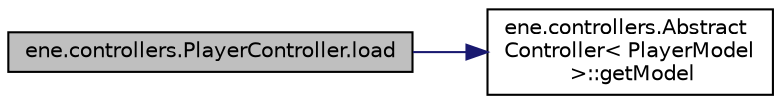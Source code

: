 digraph "ene.controllers.PlayerController.load"
{
  bgcolor="transparent";
  edge [fontname="Helvetica",fontsize="10",labelfontname="Helvetica",labelfontsize="10"];
  node [fontname="Helvetica",fontsize="10",shape=record];
  rankdir="LR";
  Node3 [label="ene.controllers.PlayerController.load",height=0.2,width=0.4,color="black", fillcolor="grey75", style="filled", fontcolor="black"];
  Node3 -> Node4 [color="midnightblue",fontsize="10",style="solid",fontname="Helvetica"];
  Node4 [label="ene.controllers.Abstract\lController\< PlayerModel\l \>::getModel",height=0.2,width=0.4,color="black",URL="$classene_1_1controllers_1_1AbstractController.html#a9a5afba01d0004a64db4cb14c23e0bbd"];
}
